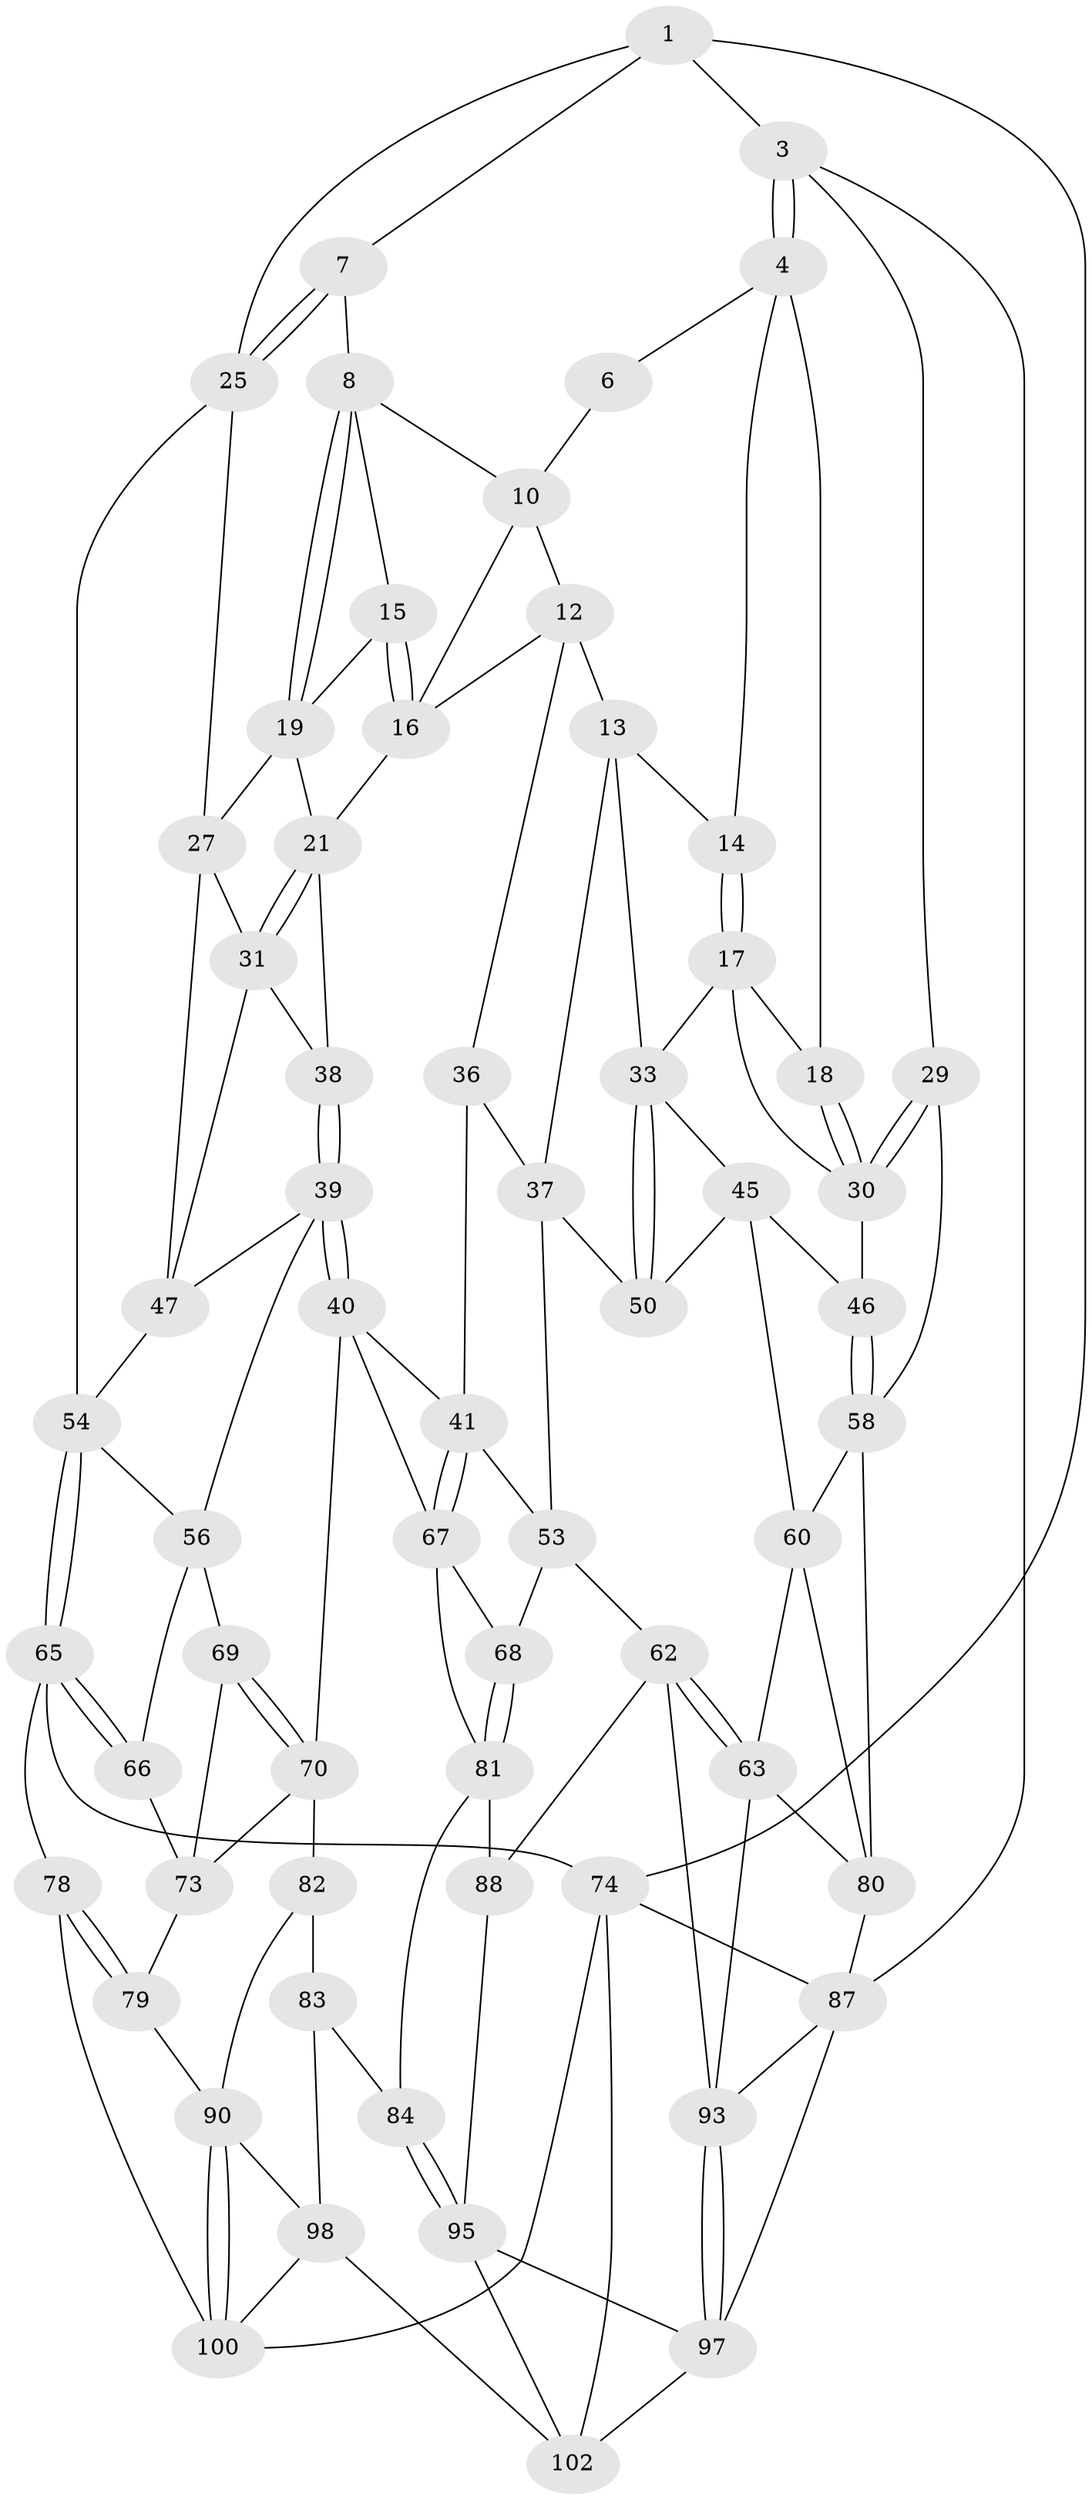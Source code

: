 // original degree distribution, {3: 0.018867924528301886, 6: 0.20754716981132076, 5: 0.5471698113207547, 4: 0.22641509433962265}
// Generated by graph-tools (version 1.1) at 2025/42/03/06/25 10:42:34]
// undirected, 63 vertices, 139 edges
graph export_dot {
graph [start="1"]
  node [color=gray90,style=filled];
  1 [pos="+0.8848409951498368+0",super="+2"];
  3 [pos="+0+0"];
  4 [pos="+0.1552617784418589+0",super="+5"];
  6 [pos="+0.5307840618274199+0"];
  7 [pos="+0.8606368344482151+0.06594367425658888"];
  8 [pos="+0.8569484404010776+0.07162959898404517",super="+9"];
  10 [pos="+0.5499491668450617+0",super="+11"];
  12 [pos="+0.41406824334575365+0.13320575833927392",super="+24"];
  13 [pos="+0.29769605876139454+0.1388049050750097",super="+32"];
  14 [pos="+0.2158154569459663+0.02037259323998146"];
  15 [pos="+0.6833307860642496+0.12092323486047137"];
  16 [pos="+0.5601936875102852+0.16918680090623997",super="+23"];
  17 [pos="+0.1107222140761596+0.21646689503337022",super="+35"];
  18 [pos="+0.025306300627162406+0.18862529898441355"];
  19 [pos="+0.8450736214539154+0.11724665355297782",super="+20"];
  21 [pos="+0.6992183079125259+0.20400748017309886",super="+22"];
  25 [pos="+1+0.21492157076926915",super="+26"];
  27 [pos="+0.9548321393477892+0.2701555491600382",super="+28"];
  29 [pos="+0+0.1848843278962925"];
  30 [pos="+0+0.18818793844071677",super="+44"];
  31 [pos="+0.778991285928305+0.2350456294945566",super="+43"];
  33 [pos="+0.14862656845001643+0.29028385703238935",super="+34"];
  36 [pos="+0.4810088428160811+0.28531003124074183"];
  37 [pos="+0.33393592718501136+0.25245525874485525",super="+49"];
  38 [pos="+0.6590992203456266+0.3149332222557859"];
  39 [pos="+0.6378235343088742+0.40224636487064347",super="+52"];
  40 [pos="+0.5787797183368967+0.43161123507920274",super="+72"];
  41 [pos="+0.5408759667000392+0.42212535835098586",super="+42"];
  45 [pos="+0.05153842268167883+0.3692339438548424",super="+51"];
  46 [pos="+0.036221143998436595+0.37609582806509706"];
  47 [pos="+0.9051361341417143+0.33450994277882773",super="+48"];
  50 [pos="+0.218746230350653+0.36953803273141866"];
  53 [pos="+0.3342614167699132+0.4093743245820442",super="+61"];
  54 [pos="+1+0.39760584152521566",super="+55"];
  56 [pos="+0.9363136997183515+0.4204282204628634",super="+57"];
  58 [pos="+0+0.4232340108551549",super="+59"];
  60 [pos="+0.17411734981631508+0.4905102959184288",super="+64"];
  62 [pos="+0.28594709275739716+0.6228724708511696",super="+89"];
  63 [pos="+0.23994089522100684+0.6155450566214045",super="+92"];
  65 [pos="+1+0.5974580690509901",super="+75"];
  66 [pos="+0.9433116514824146+0.4971638959949518"];
  67 [pos="+0.42023229084921077+0.5587111157663002",super="+76"];
  68 [pos="+0.3847234821682606+0.5710026779587908"];
  69 [pos="+0.7976780286966486+0.48022298593952306"];
  70 [pos="+0.7348639315658294+0.6424140677996069",super="+71"];
  73 [pos="+0.9003828513397792+0.5285548116107728",super="+77"];
  74 [pos="+1+1",super="+104"];
  78 [pos="+1+0.7373429893249449"];
  79 [pos="+1+0.7395331919857009"];
  80 [pos="+0+0.5950264926375589",super="+86"];
  81 [pos="+0.5008739690962537+0.7045806029495251",super="+85"];
  82 [pos="+0.7127581030717557+0.6866703612715369"];
  83 [pos="+0.6791423991554693+0.758953713084251"];
  84 [pos="+0.6017301549635616+0.8321187275885035"];
  87 [pos="+0+1",super="+105"];
  88 [pos="+0.3651104698319937+0.728862022767007"];
  90 [pos="+0.9661792412397895+0.7915102505648194",super="+91"];
  93 [pos="+0.3115340877442997+0.7856816848132757",super="+94"];
  95 [pos="+0.5881499891760211+0.8699425437681627",super="+96"];
  97 [pos="+0.37936392832072946+0.9557091736959306",super="+106"];
  98 [pos="+0.9117073601105175+0.8279690445020241",super="+99"];
  100 [pos="+0.9508753845891161+0.9666068441590314",super="+101"];
  102 [pos="+0.7367256317481067+1",super="+103"];
  1 -- 7;
  1 -- 74;
  1 -- 3;
  1 -- 25;
  3 -- 4;
  3 -- 4;
  3 -- 29;
  3 -- 87;
  4 -- 18;
  4 -- 6;
  4 -- 14;
  6 -- 10;
  7 -- 8;
  7 -- 25;
  7 -- 25;
  8 -- 19;
  8 -- 19;
  8 -- 10;
  8 -- 15;
  10 -- 16;
  10 -- 12;
  12 -- 13;
  12 -- 36;
  12 -- 16;
  13 -- 14;
  13 -- 33;
  13 -- 37;
  14 -- 17;
  14 -- 17;
  15 -- 16;
  15 -- 16;
  15 -- 19;
  16 -- 21;
  17 -- 18;
  17 -- 30;
  17 -- 33;
  18 -- 30;
  18 -- 30;
  19 -- 27;
  19 -- 21;
  21 -- 31;
  21 -- 31;
  21 -- 38;
  25 -- 27;
  25 -- 54;
  27 -- 47;
  27 -- 31;
  29 -- 30;
  29 -- 30;
  29 -- 58;
  30 -- 46;
  31 -- 47;
  31 -- 38;
  33 -- 50;
  33 -- 50;
  33 -- 45;
  36 -- 37;
  36 -- 41;
  37 -- 50;
  37 -- 53;
  38 -- 39;
  38 -- 39;
  39 -- 40;
  39 -- 40;
  39 -- 56;
  39 -- 47;
  40 -- 41;
  40 -- 67;
  40 -- 70;
  41 -- 67;
  41 -- 67;
  41 -- 53;
  45 -- 46;
  45 -- 50;
  45 -- 60;
  46 -- 58;
  46 -- 58;
  47 -- 54;
  53 -- 68;
  53 -- 62;
  54 -- 65;
  54 -- 65;
  54 -- 56;
  56 -- 66;
  56 -- 69;
  58 -- 60;
  58 -- 80;
  60 -- 80;
  60 -- 63;
  62 -- 63;
  62 -- 63;
  62 -- 88;
  62 -- 93;
  63 -- 93;
  63 -- 80;
  65 -- 66;
  65 -- 66;
  65 -- 74;
  65 -- 78;
  66 -- 73;
  67 -- 68;
  67 -- 81;
  68 -- 81;
  68 -- 81;
  69 -- 70;
  69 -- 70;
  69 -- 73;
  70 -- 82;
  70 -- 73;
  73 -- 79;
  74 -- 87;
  74 -- 102;
  74 -- 100;
  78 -- 79;
  78 -- 79;
  78 -- 100;
  79 -- 90;
  80 -- 87;
  81 -- 88;
  81 -- 84;
  82 -- 83;
  82 -- 90;
  83 -- 84;
  83 -- 98;
  84 -- 95;
  84 -- 95;
  87 -- 97;
  87 -- 93;
  88 -- 95;
  90 -- 100;
  90 -- 100;
  90 -- 98;
  93 -- 97;
  93 -- 97;
  95 -- 102;
  95 -- 97;
  97 -- 102;
  98 -- 100;
  98 -- 102;
}
